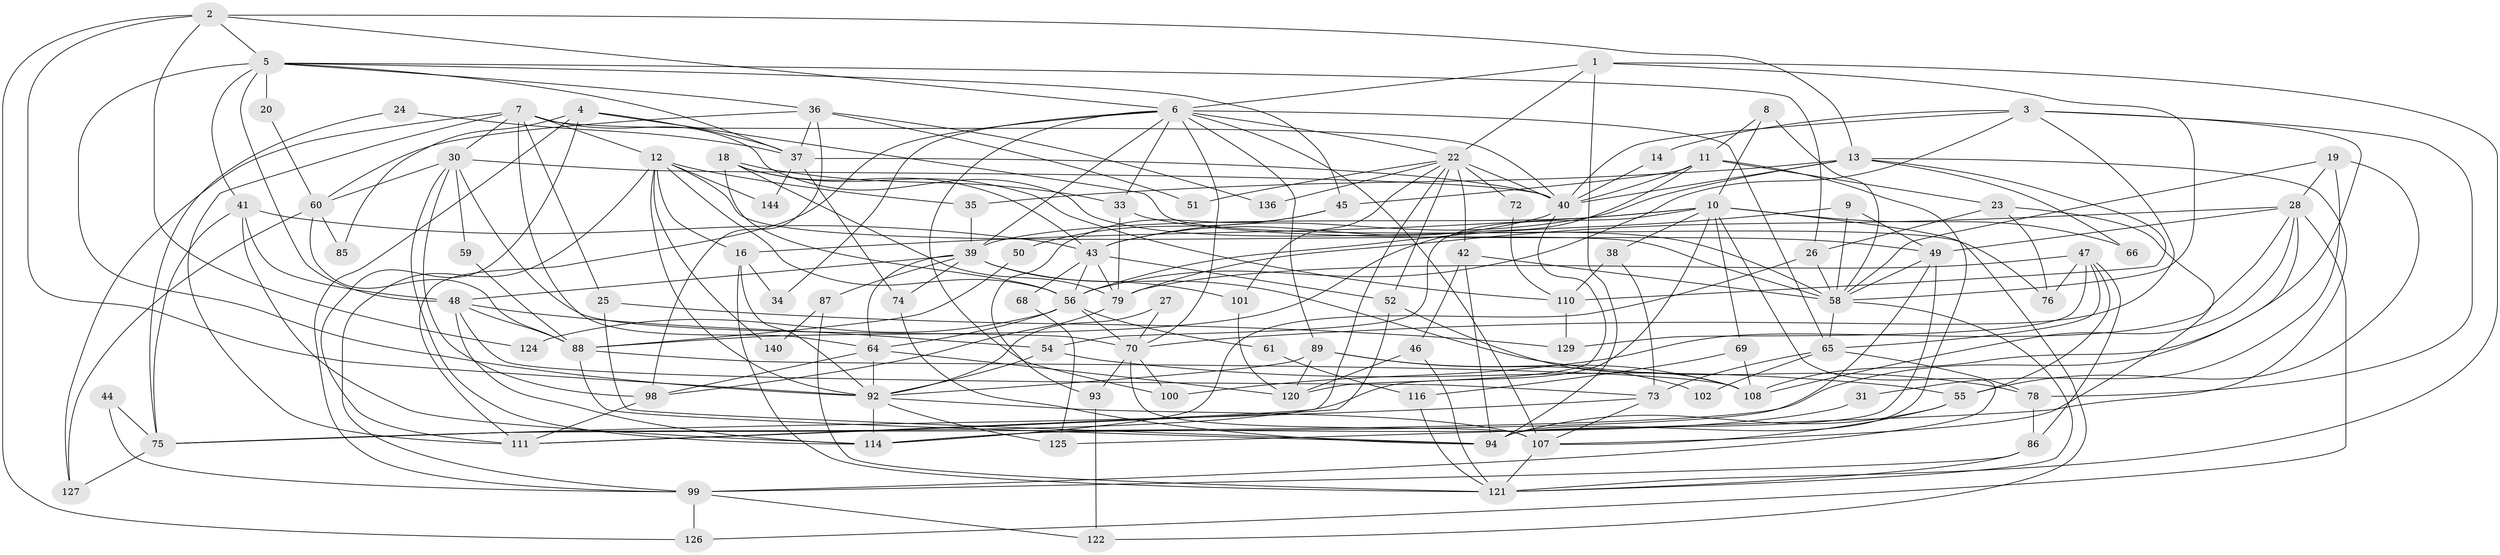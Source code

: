 // original degree distribution, {5: 0.14383561643835616, 6: 0.11643835616438356, 4: 0.2054794520547945, 3: 0.2534246575342466, 2: 0.19863013698630136, 7: 0.0547945205479452, 8: 0.0273972602739726}
// Generated by graph-tools (version 1.1) at 2025/41/03/06/25 10:41:52]
// undirected, 97 vertices, 237 edges
graph export_dot {
graph [start="1"]
  node [color=gray90,style=filled];
  1 [super="+63"];
  2;
  3 [super="+67"];
  4 [super="+139"];
  5 [super="+17"];
  6 [super="+62"];
  7 [super="+21"];
  8;
  9;
  10 [super="+131"];
  11 [super="+71"];
  12 [super="+15"];
  13 [super="+57"];
  14;
  16;
  18 [super="+138"];
  19;
  20;
  22 [super="+32"];
  23 [super="+29"];
  24;
  25;
  26 [super="+81"];
  27;
  28 [super="+90"];
  30 [super="+84"];
  31;
  33 [super="+142"];
  34;
  35;
  36 [super="+104"];
  37 [super="+106"];
  38;
  39 [super="+117"];
  40 [super="+123"];
  41 [super="+77"];
  42 [super="+146"];
  43 [super="+91"];
  44;
  45;
  46 [super="+134"];
  47 [super="+143"];
  48 [super="+53"];
  49 [super="+82"];
  50;
  51;
  52 [super="+80"];
  54;
  55;
  56 [super="+141"];
  58 [super="+109"];
  59;
  60;
  61;
  64 [super="+96"];
  65 [super="+95"];
  66;
  68;
  69;
  70 [super="+105"];
  72;
  73 [super="+83"];
  74;
  75 [super="+119"];
  76;
  78;
  79 [super="+135"];
  85;
  86;
  87;
  88 [super="+97"];
  89 [super="+103"];
  92 [super="+128"];
  93;
  94 [super="+112"];
  98 [super="+115"];
  99 [super="+145"];
  100 [super="+133"];
  101;
  102;
  107 [super="+113"];
  108 [super="+118"];
  110 [super="+137"];
  111;
  114;
  116;
  120 [super="+132"];
  121 [super="+130"];
  122;
  124;
  125;
  126;
  127;
  129;
  136;
  140;
  144;
  1 -- 121;
  1 -- 94;
  1 -- 58;
  1 -- 6;
  1 -- 22;
  2 -- 92;
  2 -- 124;
  2 -- 126;
  2 -- 13;
  2 -- 6;
  2 -- 5;
  3 -- 78;
  3 -- 14;
  3 -- 40;
  3 -- 56;
  3 -- 108;
  3 -- 70;
  4 -- 111;
  4 -- 99;
  4 -- 85;
  4 -- 37;
  4 -- 76;
  5 -- 20;
  5 -- 37;
  5 -- 36;
  5 -- 41;
  5 -- 26;
  5 -- 92;
  5 -- 45;
  5 -- 48;
  6 -- 39;
  6 -- 33;
  6 -- 34;
  6 -- 70;
  6 -- 107;
  6 -- 111;
  6 -- 22;
  6 -- 89;
  6 -- 65;
  6 -- 100;
  7 -- 58;
  7 -- 40;
  7 -- 64;
  7 -- 127;
  7 -- 25;
  7 -- 12;
  7 -- 111;
  7 -- 30;
  8 -- 11;
  8 -- 10;
  8 -- 58;
  9 -- 56;
  9 -- 58;
  9 -- 49;
  10 -- 16;
  10 -- 39;
  10 -- 66 [weight=2];
  10 -- 122;
  10 -- 69;
  10 -- 38;
  10 -- 54;
  10 -- 99;
  10 -- 75;
  11 -- 23;
  11 -- 40;
  11 -- 88;
  11 -- 45;
  11 -- 94;
  12 -- 16;
  12 -- 35;
  12 -- 56;
  12 -- 144;
  12 -- 140;
  12 -- 58;
  12 -- 92;
  12 -- 99;
  13 -- 43;
  13 -- 66;
  13 -- 40;
  13 -- 35;
  13 -- 125;
  13 -- 110;
  14 -- 40;
  16 -- 92;
  16 -- 34;
  16 -- 121;
  18 -- 56;
  18 -- 110;
  18 -- 43;
  18 -- 79;
  18 -- 33;
  19 -- 55;
  19 -- 31;
  19 -- 58;
  19 -- 28;
  20 -- 60;
  22 -- 40;
  22 -- 51;
  22 -- 136;
  22 -- 42 [weight=2];
  22 -- 52;
  22 -- 101;
  22 -- 72;
  22 -- 111;
  23 -- 26;
  23 -- 107;
  23 -- 76;
  24 -- 37;
  24 -- 75;
  25 -- 129;
  25 -- 94;
  26 -- 58;
  26 -- 114;
  27 -- 92;
  27 -- 70;
  28 -- 100;
  28 -- 79;
  28 -- 49;
  28 -- 126;
  28 -- 75;
  28 -- 108;
  30 -- 114;
  30 -- 40;
  30 -- 70;
  30 -- 98;
  30 -- 59;
  30 -- 60;
  31 -- 114;
  33 -- 79;
  33 -- 49;
  35 -- 39;
  36 -- 60;
  36 -- 51;
  36 -- 136;
  36 -- 37;
  36 -- 98;
  37 -- 40;
  37 -- 74;
  37 -- 144;
  38 -- 110;
  38 -- 73;
  39 -- 48;
  39 -- 74;
  39 -- 78;
  39 -- 64;
  39 -- 101;
  39 -- 87;
  40 -- 43;
  40 -- 120;
  41 -- 114;
  41 -- 75;
  41 -- 48 [weight=2];
  41 -- 43;
  42 -- 58;
  42 -- 94;
  42 -- 46;
  43 -- 56;
  43 -- 68;
  43 -- 79;
  43 -- 52;
  44 -- 99;
  44 -- 75;
  45 -- 93;
  45 -- 50;
  46 -- 120;
  46 -- 121;
  47 -- 86;
  47 -- 129;
  47 -- 65;
  47 -- 55;
  47 -- 76;
  47 -- 79;
  48 -- 54;
  48 -- 73;
  48 -- 114;
  48 -- 88;
  49 -- 58;
  49 -- 94;
  49 -- 114;
  50 -- 88;
  52 -- 111;
  52 -- 108;
  54 -- 55;
  54 -- 92;
  55 -- 94;
  55 -- 107;
  56 -- 70 [weight=2];
  56 -- 124;
  56 -- 64;
  56 -- 61;
  58 -- 121;
  58 -- 65;
  59 -- 88;
  60 -- 85;
  60 -- 127;
  60 -- 88;
  61 -- 116;
  64 -- 92;
  64 -- 120;
  64 -- 98;
  65 -- 73;
  65 -- 102;
  65 -- 78;
  68 -- 125;
  69 -- 116;
  69 -- 108;
  70 -- 93;
  70 -- 107;
  70 -- 100;
  72 -- 110;
  73 -- 75;
  73 -- 107;
  74 -- 94;
  75 -- 127;
  78 -- 86;
  79 -- 98;
  86 -- 121;
  86 -- 99;
  87 -- 140;
  87 -- 121;
  88 -- 94;
  88 -- 108;
  89 -- 108;
  89 -- 102;
  89 -- 120;
  89 -- 92;
  92 -- 114;
  92 -- 107;
  92 -- 125;
  93 -- 122;
  98 -- 111;
  99 -- 126;
  99 -- 122;
  101 -- 120;
  107 -- 121;
  110 -- 129;
  116 -- 121;
}

